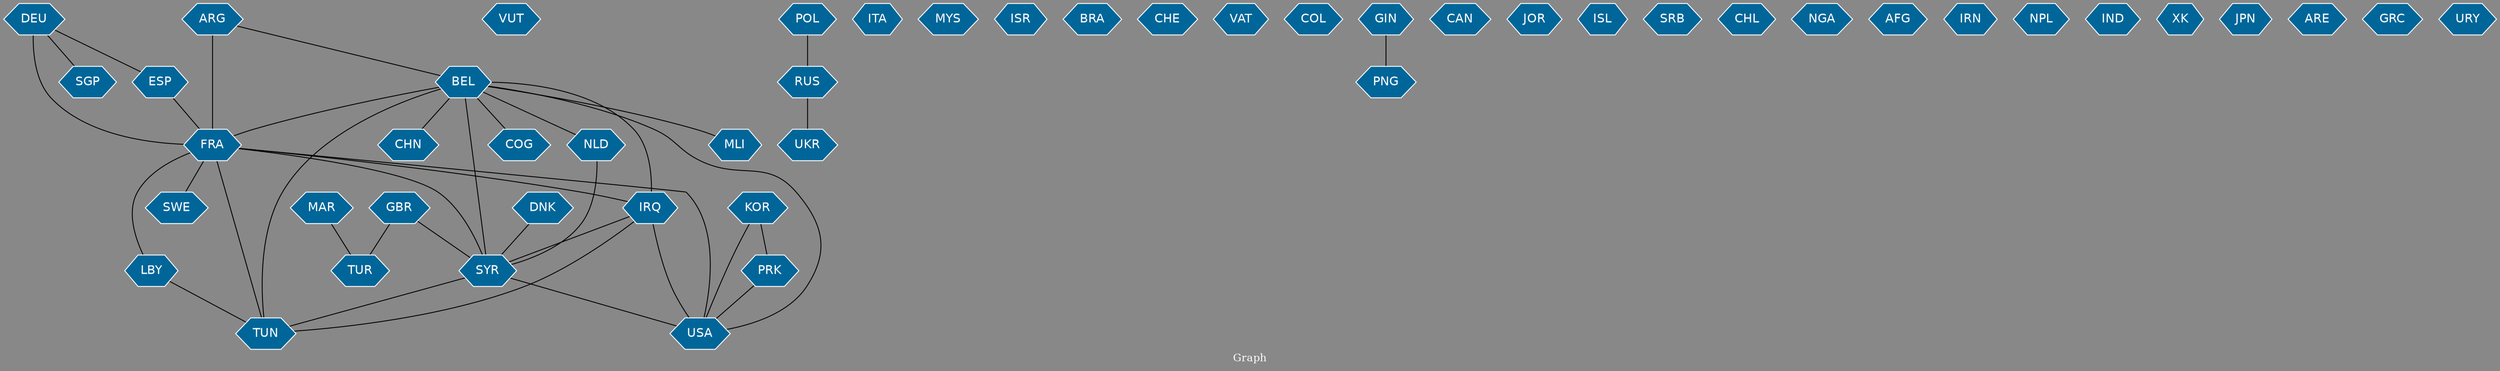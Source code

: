 // Countries together in item graph
graph {
	graph [bgcolor="#888888" fontcolor=white fontsize=12 label="Graph" outputorder=edgesfirst overlap=prism]
	node [color=white fillcolor="#006699" fontcolor=white fontname=Helvetica shape=hexagon style=filled]
	edge [arrowhead=open color=black fontcolor=white fontname=Courier fontsize=12]
		FRA [label=FRA]
		DEU [label=DEU]
		VUT [label=VUT]
		RUS [label=RUS]
		USA [label=USA]
		LBY [label=LBY]
		TUN [label=TUN]
		ITA [label=ITA]
		MYS [label=MYS]
		MLI [label=MLI]
		BEL [label=BEL]
		ISR [label=ISR]
		IRQ [label=IRQ]
		SYR [label=SYR]
		BRA [label=BRA]
		CHE [label=CHE]
		CHN [label=CHN]
		ARG [label=ARG]
		SWE [label=SWE]
		UKR [label=UKR]
		VAT [label=VAT]
		COL [label=COL]
		GIN [label=GIN]
		PNG [label=PNG]
		CAN [label=CAN]
		ESP [label=ESP]
		JOR [label=JOR]
		KOR [label=KOR]
		PRK [label=PRK]
		ISL [label=ISL]
		SRB [label=SRB]
		GBR [label=GBR]
		TUR [label=TUR]
		MAR [label=MAR]
		CHL [label=CHL]
		NLD [label=NLD]
		POL [label=POL]
		NGA [label=NGA]
		AFG [label=AFG]
		DNK [label=DNK]
		COG [label=COG]
		IRN [label=IRN]
		NPL [label=NPL]
		IND [label=IND]
		SGP [label=SGP]
		XK [label=XK]
		JPN [label=JPN]
		ARE [label=ARE]
		GRC [label=GRC]
		URY [label=URY]
			FRA -- USA [weight=1]
			DEU -- FRA [weight=3]
			KOR -- PRK [weight=1]
			BEL -- USA [weight=1]
			BEL -- MLI [weight=9]
			SYR -- USA [weight=1]
			KOR -- USA [weight=2]
			SYR -- TUN [weight=1]
			DEU -- SGP [weight=1]
			GIN -- PNG [weight=1]
			ARG -- BEL [weight=2]
			IRQ -- USA [weight=2]
			ESP -- FRA [weight=1]
			FRA -- IRQ [weight=2]
			LBY -- TUN [weight=1]
			IRQ -- TUN [weight=2]
			GBR -- TUR [weight=1]
			DEU -- ESP [weight=1]
			BEL -- COG [weight=1]
			NLD -- SYR [weight=1]
			BEL -- SYR [weight=2]
			FRA -- SYR [weight=1]
			BEL -- IRQ [weight=3]
			ARG -- FRA [weight=9]
			RUS -- UKR [weight=1]
			BEL -- FRA [weight=5]
			IRQ -- SYR [weight=1]
			BEL -- TUN [weight=6]
			BEL -- CHN [weight=1]
			DNK -- SYR [weight=1]
			POL -- RUS [weight=1]
			MAR -- TUR [weight=1]
			BEL -- NLD [weight=1]
			PRK -- USA [weight=1]
			FRA -- TUN [weight=4]
			FRA -- LBY [weight=1]
			GBR -- SYR [weight=1]
			FRA -- SWE [weight=1]
}